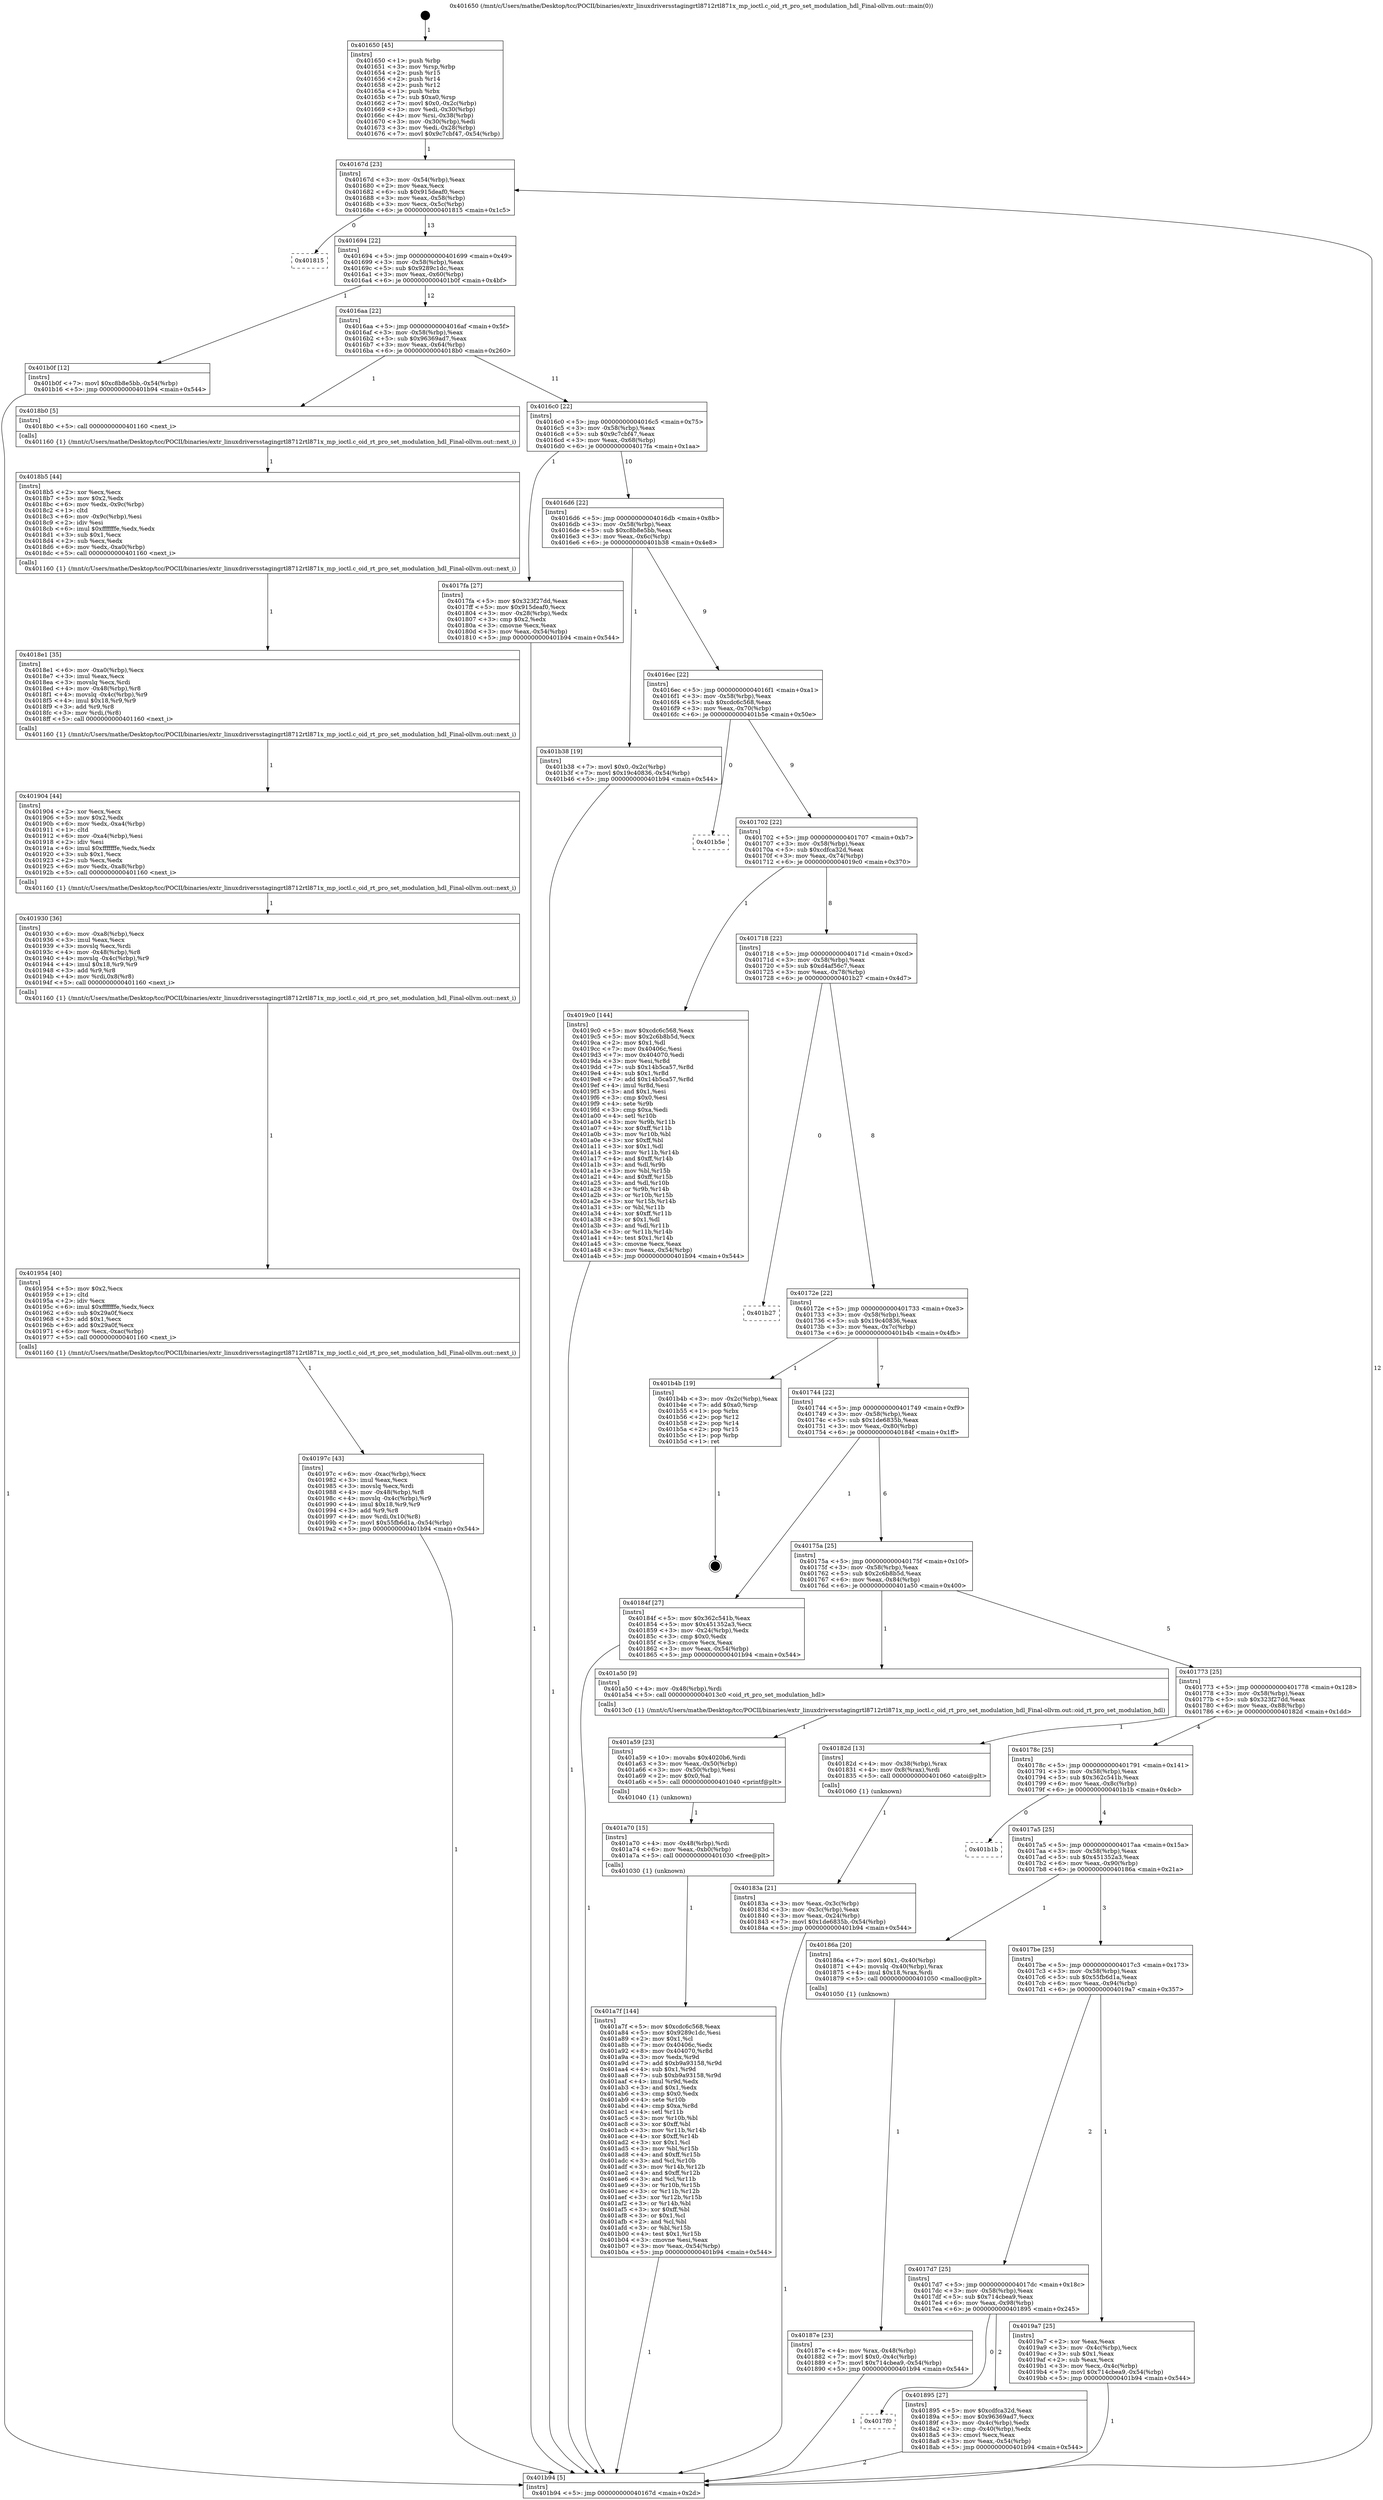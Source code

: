 digraph "0x401650" {
  label = "0x401650 (/mnt/c/Users/mathe/Desktop/tcc/POCII/binaries/extr_linuxdriversstagingrtl8712rtl871x_mp_ioctl.c_oid_rt_pro_set_modulation_hdl_Final-ollvm.out::main(0))"
  labelloc = "t"
  node[shape=record]

  Entry [label="",width=0.3,height=0.3,shape=circle,fillcolor=black,style=filled]
  "0x40167d" [label="{
     0x40167d [23]\l
     | [instrs]\l
     &nbsp;&nbsp;0x40167d \<+3\>: mov -0x54(%rbp),%eax\l
     &nbsp;&nbsp;0x401680 \<+2\>: mov %eax,%ecx\l
     &nbsp;&nbsp;0x401682 \<+6\>: sub $0x915deaf0,%ecx\l
     &nbsp;&nbsp;0x401688 \<+3\>: mov %eax,-0x58(%rbp)\l
     &nbsp;&nbsp;0x40168b \<+3\>: mov %ecx,-0x5c(%rbp)\l
     &nbsp;&nbsp;0x40168e \<+6\>: je 0000000000401815 \<main+0x1c5\>\l
  }"]
  "0x401815" [label="{
     0x401815\l
  }", style=dashed]
  "0x401694" [label="{
     0x401694 [22]\l
     | [instrs]\l
     &nbsp;&nbsp;0x401694 \<+5\>: jmp 0000000000401699 \<main+0x49\>\l
     &nbsp;&nbsp;0x401699 \<+3\>: mov -0x58(%rbp),%eax\l
     &nbsp;&nbsp;0x40169c \<+5\>: sub $0x9289c1dc,%eax\l
     &nbsp;&nbsp;0x4016a1 \<+3\>: mov %eax,-0x60(%rbp)\l
     &nbsp;&nbsp;0x4016a4 \<+6\>: je 0000000000401b0f \<main+0x4bf\>\l
  }"]
  Exit [label="",width=0.3,height=0.3,shape=circle,fillcolor=black,style=filled,peripheries=2]
  "0x401b0f" [label="{
     0x401b0f [12]\l
     | [instrs]\l
     &nbsp;&nbsp;0x401b0f \<+7\>: movl $0xc8b8e5bb,-0x54(%rbp)\l
     &nbsp;&nbsp;0x401b16 \<+5\>: jmp 0000000000401b94 \<main+0x544\>\l
  }"]
  "0x4016aa" [label="{
     0x4016aa [22]\l
     | [instrs]\l
     &nbsp;&nbsp;0x4016aa \<+5\>: jmp 00000000004016af \<main+0x5f\>\l
     &nbsp;&nbsp;0x4016af \<+3\>: mov -0x58(%rbp),%eax\l
     &nbsp;&nbsp;0x4016b2 \<+5\>: sub $0x96369ad7,%eax\l
     &nbsp;&nbsp;0x4016b7 \<+3\>: mov %eax,-0x64(%rbp)\l
     &nbsp;&nbsp;0x4016ba \<+6\>: je 00000000004018b0 \<main+0x260\>\l
  }"]
  "0x401a7f" [label="{
     0x401a7f [144]\l
     | [instrs]\l
     &nbsp;&nbsp;0x401a7f \<+5\>: mov $0xcdc6c568,%eax\l
     &nbsp;&nbsp;0x401a84 \<+5\>: mov $0x9289c1dc,%esi\l
     &nbsp;&nbsp;0x401a89 \<+2\>: mov $0x1,%cl\l
     &nbsp;&nbsp;0x401a8b \<+7\>: mov 0x40406c,%edx\l
     &nbsp;&nbsp;0x401a92 \<+8\>: mov 0x404070,%r8d\l
     &nbsp;&nbsp;0x401a9a \<+3\>: mov %edx,%r9d\l
     &nbsp;&nbsp;0x401a9d \<+7\>: add $0xb9a93158,%r9d\l
     &nbsp;&nbsp;0x401aa4 \<+4\>: sub $0x1,%r9d\l
     &nbsp;&nbsp;0x401aa8 \<+7\>: sub $0xb9a93158,%r9d\l
     &nbsp;&nbsp;0x401aaf \<+4\>: imul %r9d,%edx\l
     &nbsp;&nbsp;0x401ab3 \<+3\>: and $0x1,%edx\l
     &nbsp;&nbsp;0x401ab6 \<+3\>: cmp $0x0,%edx\l
     &nbsp;&nbsp;0x401ab9 \<+4\>: sete %r10b\l
     &nbsp;&nbsp;0x401abd \<+4\>: cmp $0xa,%r8d\l
     &nbsp;&nbsp;0x401ac1 \<+4\>: setl %r11b\l
     &nbsp;&nbsp;0x401ac5 \<+3\>: mov %r10b,%bl\l
     &nbsp;&nbsp;0x401ac8 \<+3\>: xor $0xff,%bl\l
     &nbsp;&nbsp;0x401acb \<+3\>: mov %r11b,%r14b\l
     &nbsp;&nbsp;0x401ace \<+4\>: xor $0xff,%r14b\l
     &nbsp;&nbsp;0x401ad2 \<+3\>: xor $0x1,%cl\l
     &nbsp;&nbsp;0x401ad5 \<+3\>: mov %bl,%r15b\l
     &nbsp;&nbsp;0x401ad8 \<+4\>: and $0xff,%r15b\l
     &nbsp;&nbsp;0x401adc \<+3\>: and %cl,%r10b\l
     &nbsp;&nbsp;0x401adf \<+3\>: mov %r14b,%r12b\l
     &nbsp;&nbsp;0x401ae2 \<+4\>: and $0xff,%r12b\l
     &nbsp;&nbsp;0x401ae6 \<+3\>: and %cl,%r11b\l
     &nbsp;&nbsp;0x401ae9 \<+3\>: or %r10b,%r15b\l
     &nbsp;&nbsp;0x401aec \<+3\>: or %r11b,%r12b\l
     &nbsp;&nbsp;0x401aef \<+3\>: xor %r12b,%r15b\l
     &nbsp;&nbsp;0x401af2 \<+3\>: or %r14b,%bl\l
     &nbsp;&nbsp;0x401af5 \<+3\>: xor $0xff,%bl\l
     &nbsp;&nbsp;0x401af8 \<+3\>: or $0x1,%cl\l
     &nbsp;&nbsp;0x401afb \<+2\>: and %cl,%bl\l
     &nbsp;&nbsp;0x401afd \<+3\>: or %bl,%r15b\l
     &nbsp;&nbsp;0x401b00 \<+4\>: test $0x1,%r15b\l
     &nbsp;&nbsp;0x401b04 \<+3\>: cmovne %esi,%eax\l
     &nbsp;&nbsp;0x401b07 \<+3\>: mov %eax,-0x54(%rbp)\l
     &nbsp;&nbsp;0x401b0a \<+5\>: jmp 0000000000401b94 \<main+0x544\>\l
  }"]
  "0x4018b0" [label="{
     0x4018b0 [5]\l
     | [instrs]\l
     &nbsp;&nbsp;0x4018b0 \<+5\>: call 0000000000401160 \<next_i\>\l
     | [calls]\l
     &nbsp;&nbsp;0x401160 \{1\} (/mnt/c/Users/mathe/Desktop/tcc/POCII/binaries/extr_linuxdriversstagingrtl8712rtl871x_mp_ioctl.c_oid_rt_pro_set_modulation_hdl_Final-ollvm.out::next_i)\l
  }"]
  "0x4016c0" [label="{
     0x4016c0 [22]\l
     | [instrs]\l
     &nbsp;&nbsp;0x4016c0 \<+5\>: jmp 00000000004016c5 \<main+0x75\>\l
     &nbsp;&nbsp;0x4016c5 \<+3\>: mov -0x58(%rbp),%eax\l
     &nbsp;&nbsp;0x4016c8 \<+5\>: sub $0x9c7cbf47,%eax\l
     &nbsp;&nbsp;0x4016cd \<+3\>: mov %eax,-0x68(%rbp)\l
     &nbsp;&nbsp;0x4016d0 \<+6\>: je 00000000004017fa \<main+0x1aa\>\l
  }"]
  "0x401a70" [label="{
     0x401a70 [15]\l
     | [instrs]\l
     &nbsp;&nbsp;0x401a70 \<+4\>: mov -0x48(%rbp),%rdi\l
     &nbsp;&nbsp;0x401a74 \<+6\>: mov %eax,-0xb0(%rbp)\l
     &nbsp;&nbsp;0x401a7a \<+5\>: call 0000000000401030 \<free@plt\>\l
     | [calls]\l
     &nbsp;&nbsp;0x401030 \{1\} (unknown)\l
  }"]
  "0x4017fa" [label="{
     0x4017fa [27]\l
     | [instrs]\l
     &nbsp;&nbsp;0x4017fa \<+5\>: mov $0x323f27dd,%eax\l
     &nbsp;&nbsp;0x4017ff \<+5\>: mov $0x915deaf0,%ecx\l
     &nbsp;&nbsp;0x401804 \<+3\>: mov -0x28(%rbp),%edx\l
     &nbsp;&nbsp;0x401807 \<+3\>: cmp $0x2,%edx\l
     &nbsp;&nbsp;0x40180a \<+3\>: cmovne %ecx,%eax\l
     &nbsp;&nbsp;0x40180d \<+3\>: mov %eax,-0x54(%rbp)\l
     &nbsp;&nbsp;0x401810 \<+5\>: jmp 0000000000401b94 \<main+0x544\>\l
  }"]
  "0x4016d6" [label="{
     0x4016d6 [22]\l
     | [instrs]\l
     &nbsp;&nbsp;0x4016d6 \<+5\>: jmp 00000000004016db \<main+0x8b\>\l
     &nbsp;&nbsp;0x4016db \<+3\>: mov -0x58(%rbp),%eax\l
     &nbsp;&nbsp;0x4016de \<+5\>: sub $0xc8b8e5bb,%eax\l
     &nbsp;&nbsp;0x4016e3 \<+3\>: mov %eax,-0x6c(%rbp)\l
     &nbsp;&nbsp;0x4016e6 \<+6\>: je 0000000000401b38 \<main+0x4e8\>\l
  }"]
  "0x401b94" [label="{
     0x401b94 [5]\l
     | [instrs]\l
     &nbsp;&nbsp;0x401b94 \<+5\>: jmp 000000000040167d \<main+0x2d\>\l
  }"]
  "0x401650" [label="{
     0x401650 [45]\l
     | [instrs]\l
     &nbsp;&nbsp;0x401650 \<+1\>: push %rbp\l
     &nbsp;&nbsp;0x401651 \<+3\>: mov %rsp,%rbp\l
     &nbsp;&nbsp;0x401654 \<+2\>: push %r15\l
     &nbsp;&nbsp;0x401656 \<+2\>: push %r14\l
     &nbsp;&nbsp;0x401658 \<+2\>: push %r12\l
     &nbsp;&nbsp;0x40165a \<+1\>: push %rbx\l
     &nbsp;&nbsp;0x40165b \<+7\>: sub $0xa0,%rsp\l
     &nbsp;&nbsp;0x401662 \<+7\>: movl $0x0,-0x2c(%rbp)\l
     &nbsp;&nbsp;0x401669 \<+3\>: mov %edi,-0x30(%rbp)\l
     &nbsp;&nbsp;0x40166c \<+4\>: mov %rsi,-0x38(%rbp)\l
     &nbsp;&nbsp;0x401670 \<+3\>: mov -0x30(%rbp),%edi\l
     &nbsp;&nbsp;0x401673 \<+3\>: mov %edi,-0x28(%rbp)\l
     &nbsp;&nbsp;0x401676 \<+7\>: movl $0x9c7cbf47,-0x54(%rbp)\l
  }"]
  "0x401a59" [label="{
     0x401a59 [23]\l
     | [instrs]\l
     &nbsp;&nbsp;0x401a59 \<+10\>: movabs $0x4020b6,%rdi\l
     &nbsp;&nbsp;0x401a63 \<+3\>: mov %eax,-0x50(%rbp)\l
     &nbsp;&nbsp;0x401a66 \<+3\>: mov -0x50(%rbp),%esi\l
     &nbsp;&nbsp;0x401a69 \<+2\>: mov $0x0,%al\l
     &nbsp;&nbsp;0x401a6b \<+5\>: call 0000000000401040 \<printf@plt\>\l
     | [calls]\l
     &nbsp;&nbsp;0x401040 \{1\} (unknown)\l
  }"]
  "0x401b38" [label="{
     0x401b38 [19]\l
     | [instrs]\l
     &nbsp;&nbsp;0x401b38 \<+7\>: movl $0x0,-0x2c(%rbp)\l
     &nbsp;&nbsp;0x401b3f \<+7\>: movl $0x19c40836,-0x54(%rbp)\l
     &nbsp;&nbsp;0x401b46 \<+5\>: jmp 0000000000401b94 \<main+0x544\>\l
  }"]
  "0x4016ec" [label="{
     0x4016ec [22]\l
     | [instrs]\l
     &nbsp;&nbsp;0x4016ec \<+5\>: jmp 00000000004016f1 \<main+0xa1\>\l
     &nbsp;&nbsp;0x4016f1 \<+3\>: mov -0x58(%rbp),%eax\l
     &nbsp;&nbsp;0x4016f4 \<+5\>: sub $0xcdc6c568,%eax\l
     &nbsp;&nbsp;0x4016f9 \<+3\>: mov %eax,-0x70(%rbp)\l
     &nbsp;&nbsp;0x4016fc \<+6\>: je 0000000000401b5e \<main+0x50e\>\l
  }"]
  "0x40197c" [label="{
     0x40197c [43]\l
     | [instrs]\l
     &nbsp;&nbsp;0x40197c \<+6\>: mov -0xac(%rbp),%ecx\l
     &nbsp;&nbsp;0x401982 \<+3\>: imul %eax,%ecx\l
     &nbsp;&nbsp;0x401985 \<+3\>: movslq %ecx,%rdi\l
     &nbsp;&nbsp;0x401988 \<+4\>: mov -0x48(%rbp),%r8\l
     &nbsp;&nbsp;0x40198c \<+4\>: movslq -0x4c(%rbp),%r9\l
     &nbsp;&nbsp;0x401990 \<+4\>: imul $0x18,%r9,%r9\l
     &nbsp;&nbsp;0x401994 \<+3\>: add %r9,%r8\l
     &nbsp;&nbsp;0x401997 \<+4\>: mov %rdi,0x10(%r8)\l
     &nbsp;&nbsp;0x40199b \<+7\>: movl $0x55fb6d1a,-0x54(%rbp)\l
     &nbsp;&nbsp;0x4019a2 \<+5\>: jmp 0000000000401b94 \<main+0x544\>\l
  }"]
  "0x401b5e" [label="{
     0x401b5e\l
  }", style=dashed]
  "0x401702" [label="{
     0x401702 [22]\l
     | [instrs]\l
     &nbsp;&nbsp;0x401702 \<+5\>: jmp 0000000000401707 \<main+0xb7\>\l
     &nbsp;&nbsp;0x401707 \<+3\>: mov -0x58(%rbp),%eax\l
     &nbsp;&nbsp;0x40170a \<+5\>: sub $0xcdfca32d,%eax\l
     &nbsp;&nbsp;0x40170f \<+3\>: mov %eax,-0x74(%rbp)\l
     &nbsp;&nbsp;0x401712 \<+6\>: je 00000000004019c0 \<main+0x370\>\l
  }"]
  "0x401954" [label="{
     0x401954 [40]\l
     | [instrs]\l
     &nbsp;&nbsp;0x401954 \<+5\>: mov $0x2,%ecx\l
     &nbsp;&nbsp;0x401959 \<+1\>: cltd\l
     &nbsp;&nbsp;0x40195a \<+2\>: idiv %ecx\l
     &nbsp;&nbsp;0x40195c \<+6\>: imul $0xfffffffe,%edx,%ecx\l
     &nbsp;&nbsp;0x401962 \<+6\>: sub $0x29a0f,%ecx\l
     &nbsp;&nbsp;0x401968 \<+3\>: add $0x1,%ecx\l
     &nbsp;&nbsp;0x40196b \<+6\>: add $0x29a0f,%ecx\l
     &nbsp;&nbsp;0x401971 \<+6\>: mov %ecx,-0xac(%rbp)\l
     &nbsp;&nbsp;0x401977 \<+5\>: call 0000000000401160 \<next_i\>\l
     | [calls]\l
     &nbsp;&nbsp;0x401160 \{1\} (/mnt/c/Users/mathe/Desktop/tcc/POCII/binaries/extr_linuxdriversstagingrtl8712rtl871x_mp_ioctl.c_oid_rt_pro_set_modulation_hdl_Final-ollvm.out::next_i)\l
  }"]
  "0x4019c0" [label="{
     0x4019c0 [144]\l
     | [instrs]\l
     &nbsp;&nbsp;0x4019c0 \<+5\>: mov $0xcdc6c568,%eax\l
     &nbsp;&nbsp;0x4019c5 \<+5\>: mov $0x2c6b8b5d,%ecx\l
     &nbsp;&nbsp;0x4019ca \<+2\>: mov $0x1,%dl\l
     &nbsp;&nbsp;0x4019cc \<+7\>: mov 0x40406c,%esi\l
     &nbsp;&nbsp;0x4019d3 \<+7\>: mov 0x404070,%edi\l
     &nbsp;&nbsp;0x4019da \<+3\>: mov %esi,%r8d\l
     &nbsp;&nbsp;0x4019dd \<+7\>: sub $0x14b5ca57,%r8d\l
     &nbsp;&nbsp;0x4019e4 \<+4\>: sub $0x1,%r8d\l
     &nbsp;&nbsp;0x4019e8 \<+7\>: add $0x14b5ca57,%r8d\l
     &nbsp;&nbsp;0x4019ef \<+4\>: imul %r8d,%esi\l
     &nbsp;&nbsp;0x4019f3 \<+3\>: and $0x1,%esi\l
     &nbsp;&nbsp;0x4019f6 \<+3\>: cmp $0x0,%esi\l
     &nbsp;&nbsp;0x4019f9 \<+4\>: sete %r9b\l
     &nbsp;&nbsp;0x4019fd \<+3\>: cmp $0xa,%edi\l
     &nbsp;&nbsp;0x401a00 \<+4\>: setl %r10b\l
     &nbsp;&nbsp;0x401a04 \<+3\>: mov %r9b,%r11b\l
     &nbsp;&nbsp;0x401a07 \<+4\>: xor $0xff,%r11b\l
     &nbsp;&nbsp;0x401a0b \<+3\>: mov %r10b,%bl\l
     &nbsp;&nbsp;0x401a0e \<+3\>: xor $0xff,%bl\l
     &nbsp;&nbsp;0x401a11 \<+3\>: xor $0x1,%dl\l
     &nbsp;&nbsp;0x401a14 \<+3\>: mov %r11b,%r14b\l
     &nbsp;&nbsp;0x401a17 \<+4\>: and $0xff,%r14b\l
     &nbsp;&nbsp;0x401a1b \<+3\>: and %dl,%r9b\l
     &nbsp;&nbsp;0x401a1e \<+3\>: mov %bl,%r15b\l
     &nbsp;&nbsp;0x401a21 \<+4\>: and $0xff,%r15b\l
     &nbsp;&nbsp;0x401a25 \<+3\>: and %dl,%r10b\l
     &nbsp;&nbsp;0x401a28 \<+3\>: or %r9b,%r14b\l
     &nbsp;&nbsp;0x401a2b \<+3\>: or %r10b,%r15b\l
     &nbsp;&nbsp;0x401a2e \<+3\>: xor %r15b,%r14b\l
     &nbsp;&nbsp;0x401a31 \<+3\>: or %bl,%r11b\l
     &nbsp;&nbsp;0x401a34 \<+4\>: xor $0xff,%r11b\l
     &nbsp;&nbsp;0x401a38 \<+3\>: or $0x1,%dl\l
     &nbsp;&nbsp;0x401a3b \<+3\>: and %dl,%r11b\l
     &nbsp;&nbsp;0x401a3e \<+3\>: or %r11b,%r14b\l
     &nbsp;&nbsp;0x401a41 \<+4\>: test $0x1,%r14b\l
     &nbsp;&nbsp;0x401a45 \<+3\>: cmovne %ecx,%eax\l
     &nbsp;&nbsp;0x401a48 \<+3\>: mov %eax,-0x54(%rbp)\l
     &nbsp;&nbsp;0x401a4b \<+5\>: jmp 0000000000401b94 \<main+0x544\>\l
  }"]
  "0x401718" [label="{
     0x401718 [22]\l
     | [instrs]\l
     &nbsp;&nbsp;0x401718 \<+5\>: jmp 000000000040171d \<main+0xcd\>\l
     &nbsp;&nbsp;0x40171d \<+3\>: mov -0x58(%rbp),%eax\l
     &nbsp;&nbsp;0x401720 \<+5\>: sub $0xd4af56c7,%eax\l
     &nbsp;&nbsp;0x401725 \<+3\>: mov %eax,-0x78(%rbp)\l
     &nbsp;&nbsp;0x401728 \<+6\>: je 0000000000401b27 \<main+0x4d7\>\l
  }"]
  "0x401930" [label="{
     0x401930 [36]\l
     | [instrs]\l
     &nbsp;&nbsp;0x401930 \<+6\>: mov -0xa8(%rbp),%ecx\l
     &nbsp;&nbsp;0x401936 \<+3\>: imul %eax,%ecx\l
     &nbsp;&nbsp;0x401939 \<+3\>: movslq %ecx,%rdi\l
     &nbsp;&nbsp;0x40193c \<+4\>: mov -0x48(%rbp),%r8\l
     &nbsp;&nbsp;0x401940 \<+4\>: movslq -0x4c(%rbp),%r9\l
     &nbsp;&nbsp;0x401944 \<+4\>: imul $0x18,%r9,%r9\l
     &nbsp;&nbsp;0x401948 \<+3\>: add %r9,%r8\l
     &nbsp;&nbsp;0x40194b \<+4\>: mov %rdi,0x8(%r8)\l
     &nbsp;&nbsp;0x40194f \<+5\>: call 0000000000401160 \<next_i\>\l
     | [calls]\l
     &nbsp;&nbsp;0x401160 \{1\} (/mnt/c/Users/mathe/Desktop/tcc/POCII/binaries/extr_linuxdriversstagingrtl8712rtl871x_mp_ioctl.c_oid_rt_pro_set_modulation_hdl_Final-ollvm.out::next_i)\l
  }"]
  "0x401b27" [label="{
     0x401b27\l
  }", style=dashed]
  "0x40172e" [label="{
     0x40172e [22]\l
     | [instrs]\l
     &nbsp;&nbsp;0x40172e \<+5\>: jmp 0000000000401733 \<main+0xe3\>\l
     &nbsp;&nbsp;0x401733 \<+3\>: mov -0x58(%rbp),%eax\l
     &nbsp;&nbsp;0x401736 \<+5\>: sub $0x19c40836,%eax\l
     &nbsp;&nbsp;0x40173b \<+3\>: mov %eax,-0x7c(%rbp)\l
     &nbsp;&nbsp;0x40173e \<+6\>: je 0000000000401b4b \<main+0x4fb\>\l
  }"]
  "0x401904" [label="{
     0x401904 [44]\l
     | [instrs]\l
     &nbsp;&nbsp;0x401904 \<+2\>: xor %ecx,%ecx\l
     &nbsp;&nbsp;0x401906 \<+5\>: mov $0x2,%edx\l
     &nbsp;&nbsp;0x40190b \<+6\>: mov %edx,-0xa4(%rbp)\l
     &nbsp;&nbsp;0x401911 \<+1\>: cltd\l
     &nbsp;&nbsp;0x401912 \<+6\>: mov -0xa4(%rbp),%esi\l
     &nbsp;&nbsp;0x401918 \<+2\>: idiv %esi\l
     &nbsp;&nbsp;0x40191a \<+6\>: imul $0xfffffffe,%edx,%edx\l
     &nbsp;&nbsp;0x401920 \<+3\>: sub $0x1,%ecx\l
     &nbsp;&nbsp;0x401923 \<+2\>: sub %ecx,%edx\l
     &nbsp;&nbsp;0x401925 \<+6\>: mov %edx,-0xa8(%rbp)\l
     &nbsp;&nbsp;0x40192b \<+5\>: call 0000000000401160 \<next_i\>\l
     | [calls]\l
     &nbsp;&nbsp;0x401160 \{1\} (/mnt/c/Users/mathe/Desktop/tcc/POCII/binaries/extr_linuxdriversstagingrtl8712rtl871x_mp_ioctl.c_oid_rt_pro_set_modulation_hdl_Final-ollvm.out::next_i)\l
  }"]
  "0x401b4b" [label="{
     0x401b4b [19]\l
     | [instrs]\l
     &nbsp;&nbsp;0x401b4b \<+3\>: mov -0x2c(%rbp),%eax\l
     &nbsp;&nbsp;0x401b4e \<+7\>: add $0xa0,%rsp\l
     &nbsp;&nbsp;0x401b55 \<+1\>: pop %rbx\l
     &nbsp;&nbsp;0x401b56 \<+2\>: pop %r12\l
     &nbsp;&nbsp;0x401b58 \<+2\>: pop %r14\l
     &nbsp;&nbsp;0x401b5a \<+2\>: pop %r15\l
     &nbsp;&nbsp;0x401b5c \<+1\>: pop %rbp\l
     &nbsp;&nbsp;0x401b5d \<+1\>: ret\l
  }"]
  "0x401744" [label="{
     0x401744 [22]\l
     | [instrs]\l
     &nbsp;&nbsp;0x401744 \<+5\>: jmp 0000000000401749 \<main+0xf9\>\l
     &nbsp;&nbsp;0x401749 \<+3\>: mov -0x58(%rbp),%eax\l
     &nbsp;&nbsp;0x40174c \<+5\>: sub $0x1de6835b,%eax\l
     &nbsp;&nbsp;0x401751 \<+3\>: mov %eax,-0x80(%rbp)\l
     &nbsp;&nbsp;0x401754 \<+6\>: je 000000000040184f \<main+0x1ff\>\l
  }"]
  "0x4018e1" [label="{
     0x4018e1 [35]\l
     | [instrs]\l
     &nbsp;&nbsp;0x4018e1 \<+6\>: mov -0xa0(%rbp),%ecx\l
     &nbsp;&nbsp;0x4018e7 \<+3\>: imul %eax,%ecx\l
     &nbsp;&nbsp;0x4018ea \<+3\>: movslq %ecx,%rdi\l
     &nbsp;&nbsp;0x4018ed \<+4\>: mov -0x48(%rbp),%r8\l
     &nbsp;&nbsp;0x4018f1 \<+4\>: movslq -0x4c(%rbp),%r9\l
     &nbsp;&nbsp;0x4018f5 \<+4\>: imul $0x18,%r9,%r9\l
     &nbsp;&nbsp;0x4018f9 \<+3\>: add %r9,%r8\l
     &nbsp;&nbsp;0x4018fc \<+3\>: mov %rdi,(%r8)\l
     &nbsp;&nbsp;0x4018ff \<+5\>: call 0000000000401160 \<next_i\>\l
     | [calls]\l
     &nbsp;&nbsp;0x401160 \{1\} (/mnt/c/Users/mathe/Desktop/tcc/POCII/binaries/extr_linuxdriversstagingrtl8712rtl871x_mp_ioctl.c_oid_rt_pro_set_modulation_hdl_Final-ollvm.out::next_i)\l
  }"]
  "0x40184f" [label="{
     0x40184f [27]\l
     | [instrs]\l
     &nbsp;&nbsp;0x40184f \<+5\>: mov $0x362c541b,%eax\l
     &nbsp;&nbsp;0x401854 \<+5\>: mov $0x451352a3,%ecx\l
     &nbsp;&nbsp;0x401859 \<+3\>: mov -0x24(%rbp),%edx\l
     &nbsp;&nbsp;0x40185c \<+3\>: cmp $0x0,%edx\l
     &nbsp;&nbsp;0x40185f \<+3\>: cmove %ecx,%eax\l
     &nbsp;&nbsp;0x401862 \<+3\>: mov %eax,-0x54(%rbp)\l
     &nbsp;&nbsp;0x401865 \<+5\>: jmp 0000000000401b94 \<main+0x544\>\l
  }"]
  "0x40175a" [label="{
     0x40175a [25]\l
     | [instrs]\l
     &nbsp;&nbsp;0x40175a \<+5\>: jmp 000000000040175f \<main+0x10f\>\l
     &nbsp;&nbsp;0x40175f \<+3\>: mov -0x58(%rbp),%eax\l
     &nbsp;&nbsp;0x401762 \<+5\>: sub $0x2c6b8b5d,%eax\l
     &nbsp;&nbsp;0x401767 \<+6\>: mov %eax,-0x84(%rbp)\l
     &nbsp;&nbsp;0x40176d \<+6\>: je 0000000000401a50 \<main+0x400\>\l
  }"]
  "0x4018b5" [label="{
     0x4018b5 [44]\l
     | [instrs]\l
     &nbsp;&nbsp;0x4018b5 \<+2\>: xor %ecx,%ecx\l
     &nbsp;&nbsp;0x4018b7 \<+5\>: mov $0x2,%edx\l
     &nbsp;&nbsp;0x4018bc \<+6\>: mov %edx,-0x9c(%rbp)\l
     &nbsp;&nbsp;0x4018c2 \<+1\>: cltd\l
     &nbsp;&nbsp;0x4018c3 \<+6\>: mov -0x9c(%rbp),%esi\l
     &nbsp;&nbsp;0x4018c9 \<+2\>: idiv %esi\l
     &nbsp;&nbsp;0x4018cb \<+6\>: imul $0xfffffffe,%edx,%edx\l
     &nbsp;&nbsp;0x4018d1 \<+3\>: sub $0x1,%ecx\l
     &nbsp;&nbsp;0x4018d4 \<+2\>: sub %ecx,%edx\l
     &nbsp;&nbsp;0x4018d6 \<+6\>: mov %edx,-0xa0(%rbp)\l
     &nbsp;&nbsp;0x4018dc \<+5\>: call 0000000000401160 \<next_i\>\l
     | [calls]\l
     &nbsp;&nbsp;0x401160 \{1\} (/mnt/c/Users/mathe/Desktop/tcc/POCII/binaries/extr_linuxdriversstagingrtl8712rtl871x_mp_ioctl.c_oid_rt_pro_set_modulation_hdl_Final-ollvm.out::next_i)\l
  }"]
  "0x401a50" [label="{
     0x401a50 [9]\l
     | [instrs]\l
     &nbsp;&nbsp;0x401a50 \<+4\>: mov -0x48(%rbp),%rdi\l
     &nbsp;&nbsp;0x401a54 \<+5\>: call 00000000004013c0 \<oid_rt_pro_set_modulation_hdl\>\l
     | [calls]\l
     &nbsp;&nbsp;0x4013c0 \{1\} (/mnt/c/Users/mathe/Desktop/tcc/POCII/binaries/extr_linuxdriversstagingrtl8712rtl871x_mp_ioctl.c_oid_rt_pro_set_modulation_hdl_Final-ollvm.out::oid_rt_pro_set_modulation_hdl)\l
  }"]
  "0x401773" [label="{
     0x401773 [25]\l
     | [instrs]\l
     &nbsp;&nbsp;0x401773 \<+5\>: jmp 0000000000401778 \<main+0x128\>\l
     &nbsp;&nbsp;0x401778 \<+3\>: mov -0x58(%rbp),%eax\l
     &nbsp;&nbsp;0x40177b \<+5\>: sub $0x323f27dd,%eax\l
     &nbsp;&nbsp;0x401780 \<+6\>: mov %eax,-0x88(%rbp)\l
     &nbsp;&nbsp;0x401786 \<+6\>: je 000000000040182d \<main+0x1dd\>\l
  }"]
  "0x4017f0" [label="{
     0x4017f0\l
  }", style=dashed]
  "0x40182d" [label="{
     0x40182d [13]\l
     | [instrs]\l
     &nbsp;&nbsp;0x40182d \<+4\>: mov -0x38(%rbp),%rax\l
     &nbsp;&nbsp;0x401831 \<+4\>: mov 0x8(%rax),%rdi\l
     &nbsp;&nbsp;0x401835 \<+5\>: call 0000000000401060 \<atoi@plt\>\l
     | [calls]\l
     &nbsp;&nbsp;0x401060 \{1\} (unknown)\l
  }"]
  "0x40178c" [label="{
     0x40178c [25]\l
     | [instrs]\l
     &nbsp;&nbsp;0x40178c \<+5\>: jmp 0000000000401791 \<main+0x141\>\l
     &nbsp;&nbsp;0x401791 \<+3\>: mov -0x58(%rbp),%eax\l
     &nbsp;&nbsp;0x401794 \<+5\>: sub $0x362c541b,%eax\l
     &nbsp;&nbsp;0x401799 \<+6\>: mov %eax,-0x8c(%rbp)\l
     &nbsp;&nbsp;0x40179f \<+6\>: je 0000000000401b1b \<main+0x4cb\>\l
  }"]
  "0x40183a" [label="{
     0x40183a [21]\l
     | [instrs]\l
     &nbsp;&nbsp;0x40183a \<+3\>: mov %eax,-0x3c(%rbp)\l
     &nbsp;&nbsp;0x40183d \<+3\>: mov -0x3c(%rbp),%eax\l
     &nbsp;&nbsp;0x401840 \<+3\>: mov %eax,-0x24(%rbp)\l
     &nbsp;&nbsp;0x401843 \<+7\>: movl $0x1de6835b,-0x54(%rbp)\l
     &nbsp;&nbsp;0x40184a \<+5\>: jmp 0000000000401b94 \<main+0x544\>\l
  }"]
  "0x401895" [label="{
     0x401895 [27]\l
     | [instrs]\l
     &nbsp;&nbsp;0x401895 \<+5\>: mov $0xcdfca32d,%eax\l
     &nbsp;&nbsp;0x40189a \<+5\>: mov $0x96369ad7,%ecx\l
     &nbsp;&nbsp;0x40189f \<+3\>: mov -0x4c(%rbp),%edx\l
     &nbsp;&nbsp;0x4018a2 \<+3\>: cmp -0x40(%rbp),%edx\l
     &nbsp;&nbsp;0x4018a5 \<+3\>: cmovl %ecx,%eax\l
     &nbsp;&nbsp;0x4018a8 \<+3\>: mov %eax,-0x54(%rbp)\l
     &nbsp;&nbsp;0x4018ab \<+5\>: jmp 0000000000401b94 \<main+0x544\>\l
  }"]
  "0x401b1b" [label="{
     0x401b1b\l
  }", style=dashed]
  "0x4017a5" [label="{
     0x4017a5 [25]\l
     | [instrs]\l
     &nbsp;&nbsp;0x4017a5 \<+5\>: jmp 00000000004017aa \<main+0x15a\>\l
     &nbsp;&nbsp;0x4017aa \<+3\>: mov -0x58(%rbp),%eax\l
     &nbsp;&nbsp;0x4017ad \<+5\>: sub $0x451352a3,%eax\l
     &nbsp;&nbsp;0x4017b2 \<+6\>: mov %eax,-0x90(%rbp)\l
     &nbsp;&nbsp;0x4017b8 \<+6\>: je 000000000040186a \<main+0x21a\>\l
  }"]
  "0x4017d7" [label="{
     0x4017d7 [25]\l
     | [instrs]\l
     &nbsp;&nbsp;0x4017d7 \<+5\>: jmp 00000000004017dc \<main+0x18c\>\l
     &nbsp;&nbsp;0x4017dc \<+3\>: mov -0x58(%rbp),%eax\l
     &nbsp;&nbsp;0x4017df \<+5\>: sub $0x714cbea9,%eax\l
     &nbsp;&nbsp;0x4017e4 \<+6\>: mov %eax,-0x98(%rbp)\l
     &nbsp;&nbsp;0x4017ea \<+6\>: je 0000000000401895 \<main+0x245\>\l
  }"]
  "0x40186a" [label="{
     0x40186a [20]\l
     | [instrs]\l
     &nbsp;&nbsp;0x40186a \<+7\>: movl $0x1,-0x40(%rbp)\l
     &nbsp;&nbsp;0x401871 \<+4\>: movslq -0x40(%rbp),%rax\l
     &nbsp;&nbsp;0x401875 \<+4\>: imul $0x18,%rax,%rdi\l
     &nbsp;&nbsp;0x401879 \<+5\>: call 0000000000401050 \<malloc@plt\>\l
     | [calls]\l
     &nbsp;&nbsp;0x401050 \{1\} (unknown)\l
  }"]
  "0x4017be" [label="{
     0x4017be [25]\l
     | [instrs]\l
     &nbsp;&nbsp;0x4017be \<+5\>: jmp 00000000004017c3 \<main+0x173\>\l
     &nbsp;&nbsp;0x4017c3 \<+3\>: mov -0x58(%rbp),%eax\l
     &nbsp;&nbsp;0x4017c6 \<+5\>: sub $0x55fb6d1a,%eax\l
     &nbsp;&nbsp;0x4017cb \<+6\>: mov %eax,-0x94(%rbp)\l
     &nbsp;&nbsp;0x4017d1 \<+6\>: je 00000000004019a7 \<main+0x357\>\l
  }"]
  "0x40187e" [label="{
     0x40187e [23]\l
     | [instrs]\l
     &nbsp;&nbsp;0x40187e \<+4\>: mov %rax,-0x48(%rbp)\l
     &nbsp;&nbsp;0x401882 \<+7\>: movl $0x0,-0x4c(%rbp)\l
     &nbsp;&nbsp;0x401889 \<+7\>: movl $0x714cbea9,-0x54(%rbp)\l
     &nbsp;&nbsp;0x401890 \<+5\>: jmp 0000000000401b94 \<main+0x544\>\l
  }"]
  "0x4019a7" [label="{
     0x4019a7 [25]\l
     | [instrs]\l
     &nbsp;&nbsp;0x4019a7 \<+2\>: xor %eax,%eax\l
     &nbsp;&nbsp;0x4019a9 \<+3\>: mov -0x4c(%rbp),%ecx\l
     &nbsp;&nbsp;0x4019ac \<+3\>: sub $0x1,%eax\l
     &nbsp;&nbsp;0x4019af \<+2\>: sub %eax,%ecx\l
     &nbsp;&nbsp;0x4019b1 \<+3\>: mov %ecx,-0x4c(%rbp)\l
     &nbsp;&nbsp;0x4019b4 \<+7\>: movl $0x714cbea9,-0x54(%rbp)\l
     &nbsp;&nbsp;0x4019bb \<+5\>: jmp 0000000000401b94 \<main+0x544\>\l
  }"]
  Entry -> "0x401650" [label=" 1"]
  "0x40167d" -> "0x401815" [label=" 0"]
  "0x40167d" -> "0x401694" [label=" 13"]
  "0x401b4b" -> Exit [label=" 1"]
  "0x401694" -> "0x401b0f" [label=" 1"]
  "0x401694" -> "0x4016aa" [label=" 12"]
  "0x401b38" -> "0x401b94" [label=" 1"]
  "0x4016aa" -> "0x4018b0" [label=" 1"]
  "0x4016aa" -> "0x4016c0" [label=" 11"]
  "0x401b0f" -> "0x401b94" [label=" 1"]
  "0x4016c0" -> "0x4017fa" [label=" 1"]
  "0x4016c0" -> "0x4016d6" [label=" 10"]
  "0x4017fa" -> "0x401b94" [label=" 1"]
  "0x401650" -> "0x40167d" [label=" 1"]
  "0x401b94" -> "0x40167d" [label=" 12"]
  "0x401a7f" -> "0x401b94" [label=" 1"]
  "0x4016d6" -> "0x401b38" [label=" 1"]
  "0x4016d6" -> "0x4016ec" [label=" 9"]
  "0x401a70" -> "0x401a7f" [label=" 1"]
  "0x4016ec" -> "0x401b5e" [label=" 0"]
  "0x4016ec" -> "0x401702" [label=" 9"]
  "0x401a59" -> "0x401a70" [label=" 1"]
  "0x401702" -> "0x4019c0" [label=" 1"]
  "0x401702" -> "0x401718" [label=" 8"]
  "0x401a50" -> "0x401a59" [label=" 1"]
  "0x401718" -> "0x401b27" [label=" 0"]
  "0x401718" -> "0x40172e" [label=" 8"]
  "0x4019c0" -> "0x401b94" [label=" 1"]
  "0x40172e" -> "0x401b4b" [label=" 1"]
  "0x40172e" -> "0x401744" [label=" 7"]
  "0x4019a7" -> "0x401b94" [label=" 1"]
  "0x401744" -> "0x40184f" [label=" 1"]
  "0x401744" -> "0x40175a" [label=" 6"]
  "0x40197c" -> "0x401b94" [label=" 1"]
  "0x40175a" -> "0x401a50" [label=" 1"]
  "0x40175a" -> "0x401773" [label=" 5"]
  "0x401954" -> "0x40197c" [label=" 1"]
  "0x401773" -> "0x40182d" [label=" 1"]
  "0x401773" -> "0x40178c" [label=" 4"]
  "0x40182d" -> "0x40183a" [label=" 1"]
  "0x40183a" -> "0x401b94" [label=" 1"]
  "0x40184f" -> "0x401b94" [label=" 1"]
  "0x401930" -> "0x401954" [label=" 1"]
  "0x40178c" -> "0x401b1b" [label=" 0"]
  "0x40178c" -> "0x4017a5" [label=" 4"]
  "0x401904" -> "0x401930" [label=" 1"]
  "0x4017a5" -> "0x40186a" [label=" 1"]
  "0x4017a5" -> "0x4017be" [label=" 3"]
  "0x40186a" -> "0x40187e" [label=" 1"]
  "0x40187e" -> "0x401b94" [label=" 1"]
  "0x4018b5" -> "0x4018e1" [label=" 1"]
  "0x4017be" -> "0x4019a7" [label=" 1"]
  "0x4017be" -> "0x4017d7" [label=" 2"]
  "0x4018e1" -> "0x401904" [label=" 1"]
  "0x4017d7" -> "0x401895" [label=" 2"]
  "0x4017d7" -> "0x4017f0" [label=" 0"]
  "0x401895" -> "0x401b94" [label=" 2"]
  "0x4018b0" -> "0x4018b5" [label=" 1"]
}
